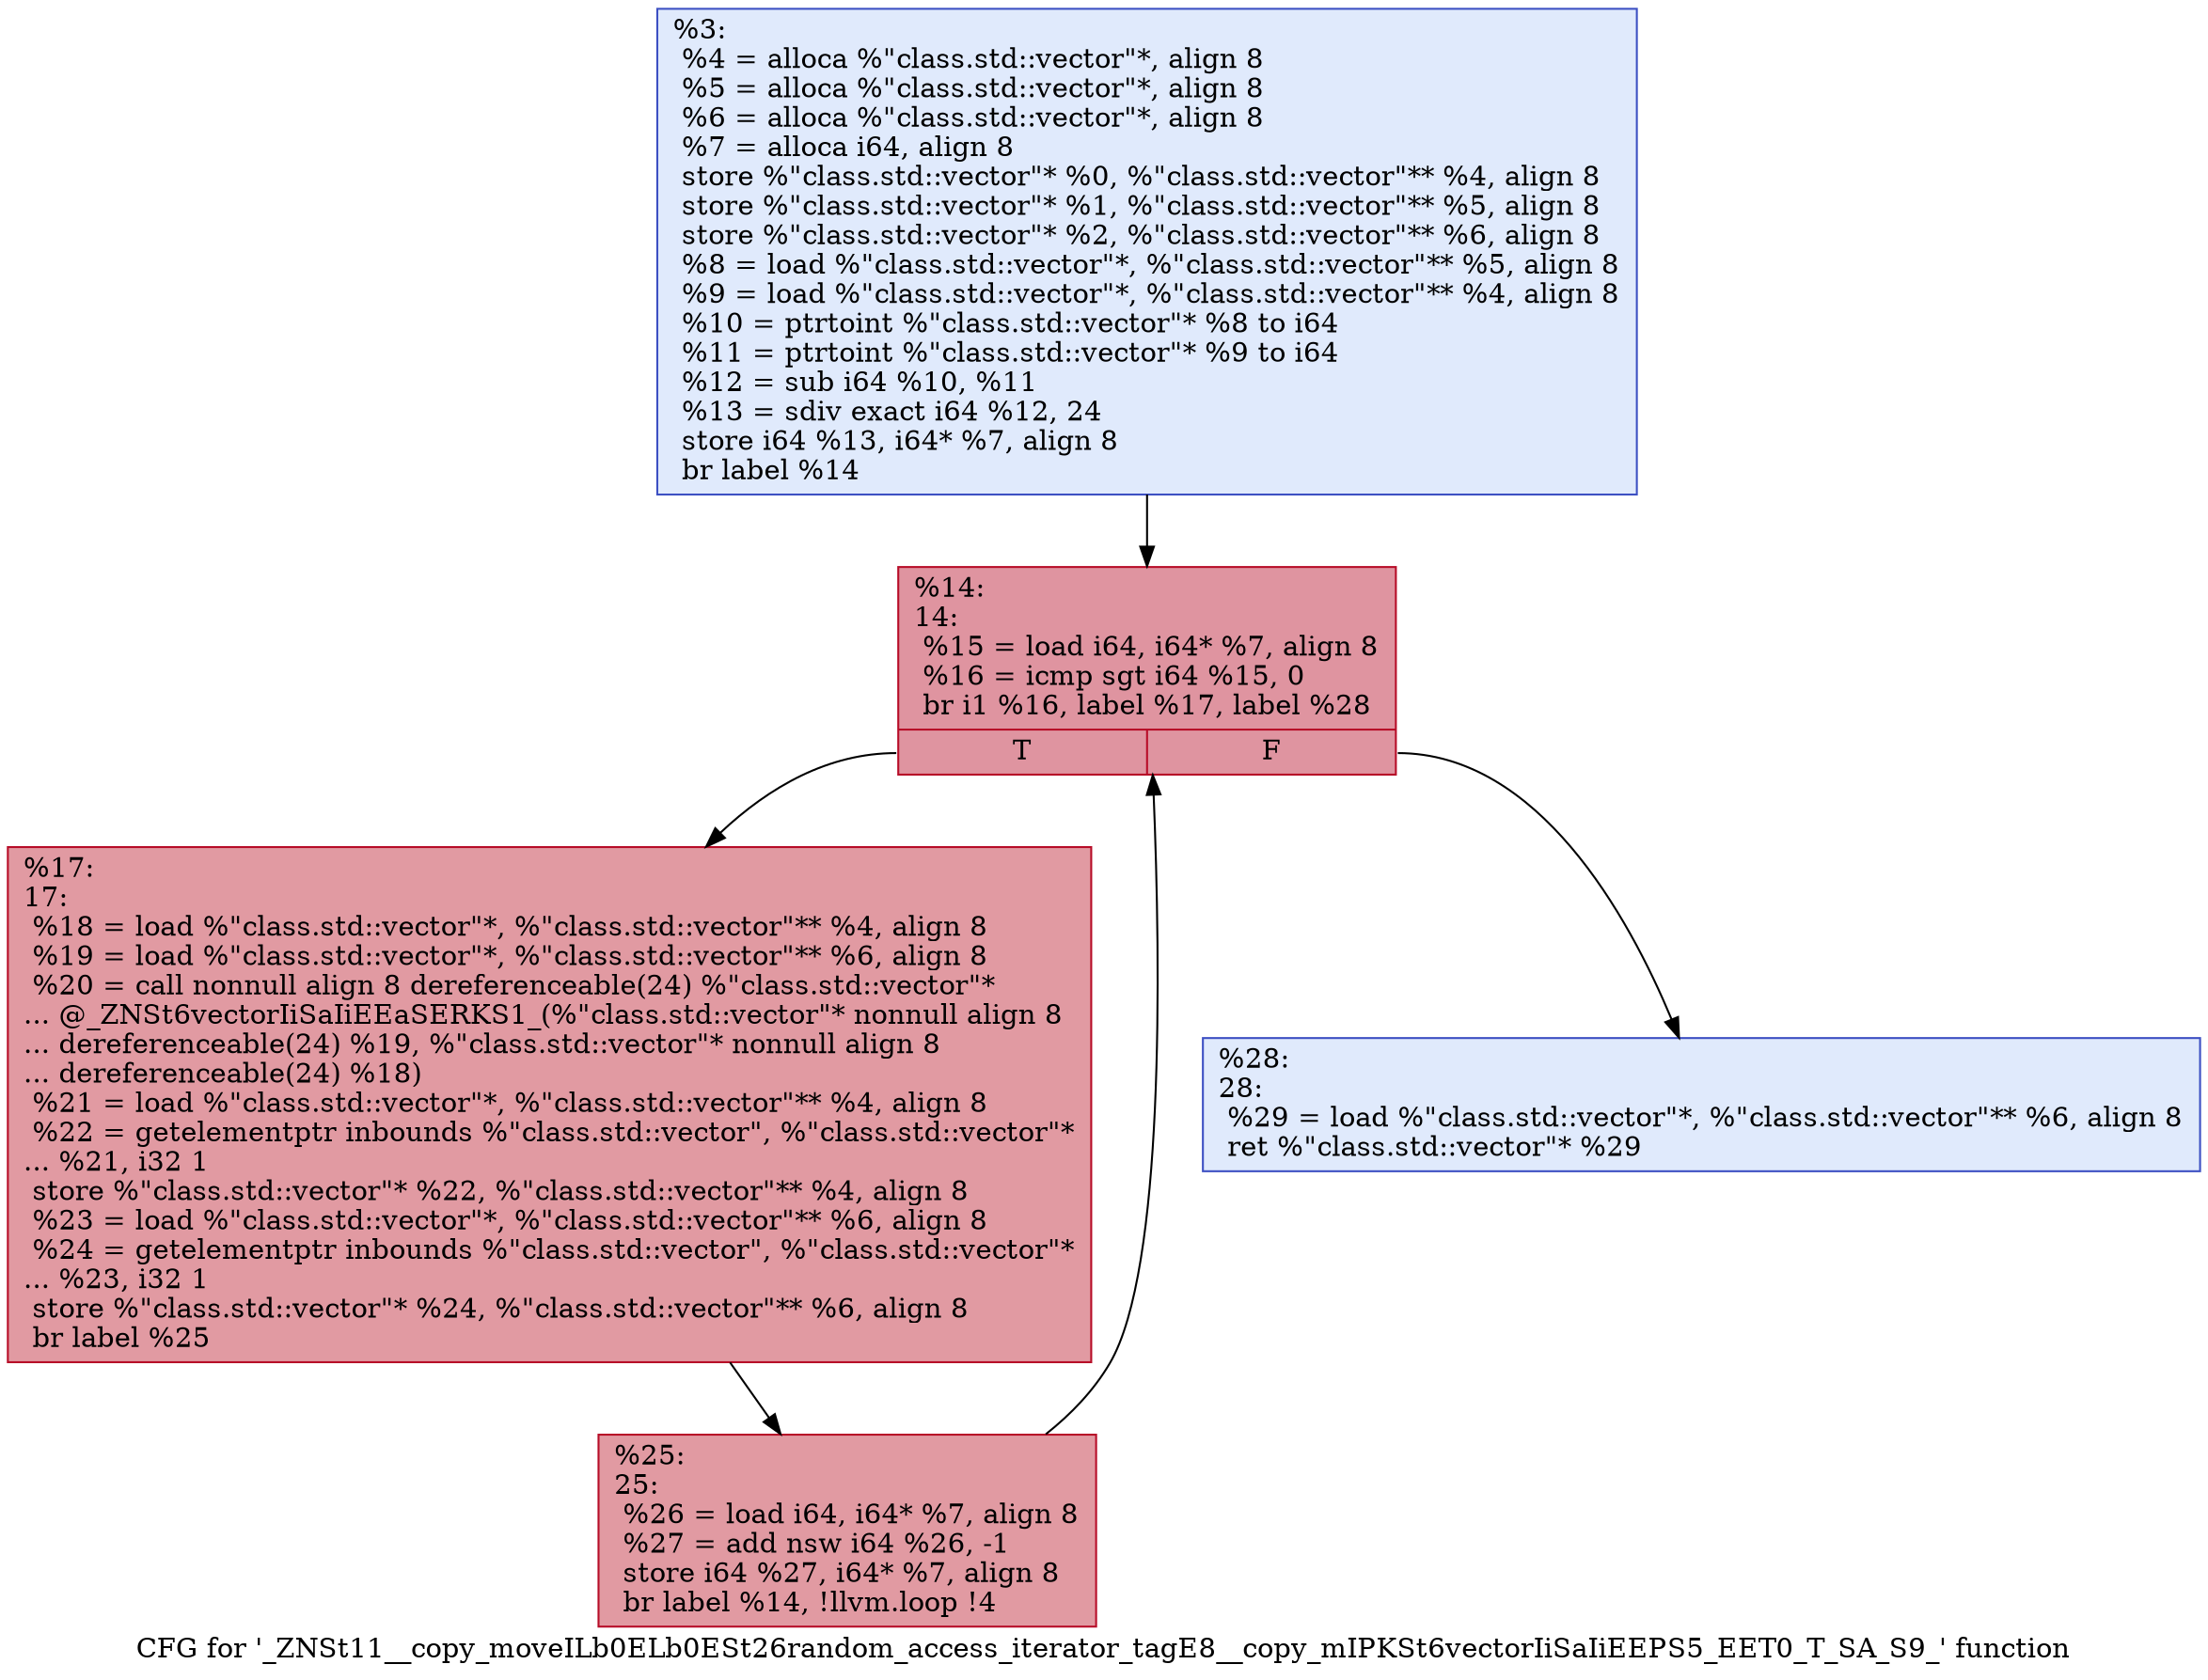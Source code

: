 digraph "CFG for '_ZNSt11__copy_moveILb0ELb0ESt26random_access_iterator_tagE8__copy_mIPKSt6vectorIiSaIiEEPS5_EET0_T_SA_S9_' function" {
	label="CFG for '_ZNSt11__copy_moveILb0ELb0ESt26random_access_iterator_tagE8__copy_mIPKSt6vectorIiSaIiEEPS5_EET0_T_SA_S9_' function";

	Node0x559aeab4de20 [shape=record,color="#3d50c3ff", style=filled, fillcolor="#b9d0f970",label="{%3:\l  %4 = alloca %\"class.std::vector\"*, align 8\l  %5 = alloca %\"class.std::vector\"*, align 8\l  %6 = alloca %\"class.std::vector\"*, align 8\l  %7 = alloca i64, align 8\l  store %\"class.std::vector\"* %0, %\"class.std::vector\"** %4, align 8\l  store %\"class.std::vector\"* %1, %\"class.std::vector\"** %5, align 8\l  store %\"class.std::vector\"* %2, %\"class.std::vector\"** %6, align 8\l  %8 = load %\"class.std::vector\"*, %\"class.std::vector\"** %5, align 8\l  %9 = load %\"class.std::vector\"*, %\"class.std::vector\"** %4, align 8\l  %10 = ptrtoint %\"class.std::vector\"* %8 to i64\l  %11 = ptrtoint %\"class.std::vector\"* %9 to i64\l  %12 = sub i64 %10, %11\l  %13 = sdiv exact i64 %12, 24\l  store i64 %13, i64* %7, align 8\l  br label %14\l}"];
	Node0x559aeab4de20 -> Node0x559aeab4dee0;
	Node0x559aeab4dee0 [shape=record,color="#b70d28ff", style=filled, fillcolor="#b70d2870",label="{%14:\l14:                                               \l  %15 = load i64, i64* %7, align 8\l  %16 = icmp sgt i64 %15, 0\l  br i1 %16, label %17, label %28\l|{<s0>T|<s1>F}}"];
	Node0x559aeab4dee0:s0 -> Node0x559aeab4e710;
	Node0x559aeab4dee0:s1 -> Node0x559aeab4e760;
	Node0x559aeab4e710 [shape=record,color="#b70d28ff", style=filled, fillcolor="#bb1b2c70",label="{%17:\l17:                                               \l  %18 = load %\"class.std::vector\"*, %\"class.std::vector\"** %4, align 8\l  %19 = load %\"class.std::vector\"*, %\"class.std::vector\"** %6, align 8\l  %20 = call nonnull align 8 dereferenceable(24) %\"class.std::vector\"*\l... @_ZNSt6vectorIiSaIiEEaSERKS1_(%\"class.std::vector\"* nonnull align 8\l... dereferenceable(24) %19, %\"class.std::vector\"* nonnull align 8\l... dereferenceable(24) %18)\l  %21 = load %\"class.std::vector\"*, %\"class.std::vector\"** %4, align 8\l  %22 = getelementptr inbounds %\"class.std::vector\", %\"class.std::vector\"*\l... %21, i32 1\l  store %\"class.std::vector\"* %22, %\"class.std::vector\"** %4, align 8\l  %23 = load %\"class.std::vector\"*, %\"class.std::vector\"** %6, align 8\l  %24 = getelementptr inbounds %\"class.std::vector\", %\"class.std::vector\"*\l... %23, i32 1\l  store %\"class.std::vector\"* %24, %\"class.std::vector\"** %6, align 8\l  br label %25\l}"];
	Node0x559aeab4e710 -> Node0x559aeab4edc0;
	Node0x559aeab4edc0 [shape=record,color="#b70d28ff", style=filled, fillcolor="#bb1b2c70",label="{%25:\l25:                                               \l  %26 = load i64, i64* %7, align 8\l  %27 = add nsw i64 %26, -1\l  store i64 %27, i64* %7, align 8\l  br label %14, !llvm.loop !4\l}"];
	Node0x559aeab4edc0 -> Node0x559aeab4dee0;
	Node0x559aeab4e760 [shape=record,color="#3d50c3ff", style=filled, fillcolor="#b9d0f970",label="{%28:\l28:                                               \l  %29 = load %\"class.std::vector\"*, %\"class.std::vector\"** %6, align 8\l  ret %\"class.std::vector\"* %29\l}"];
}

